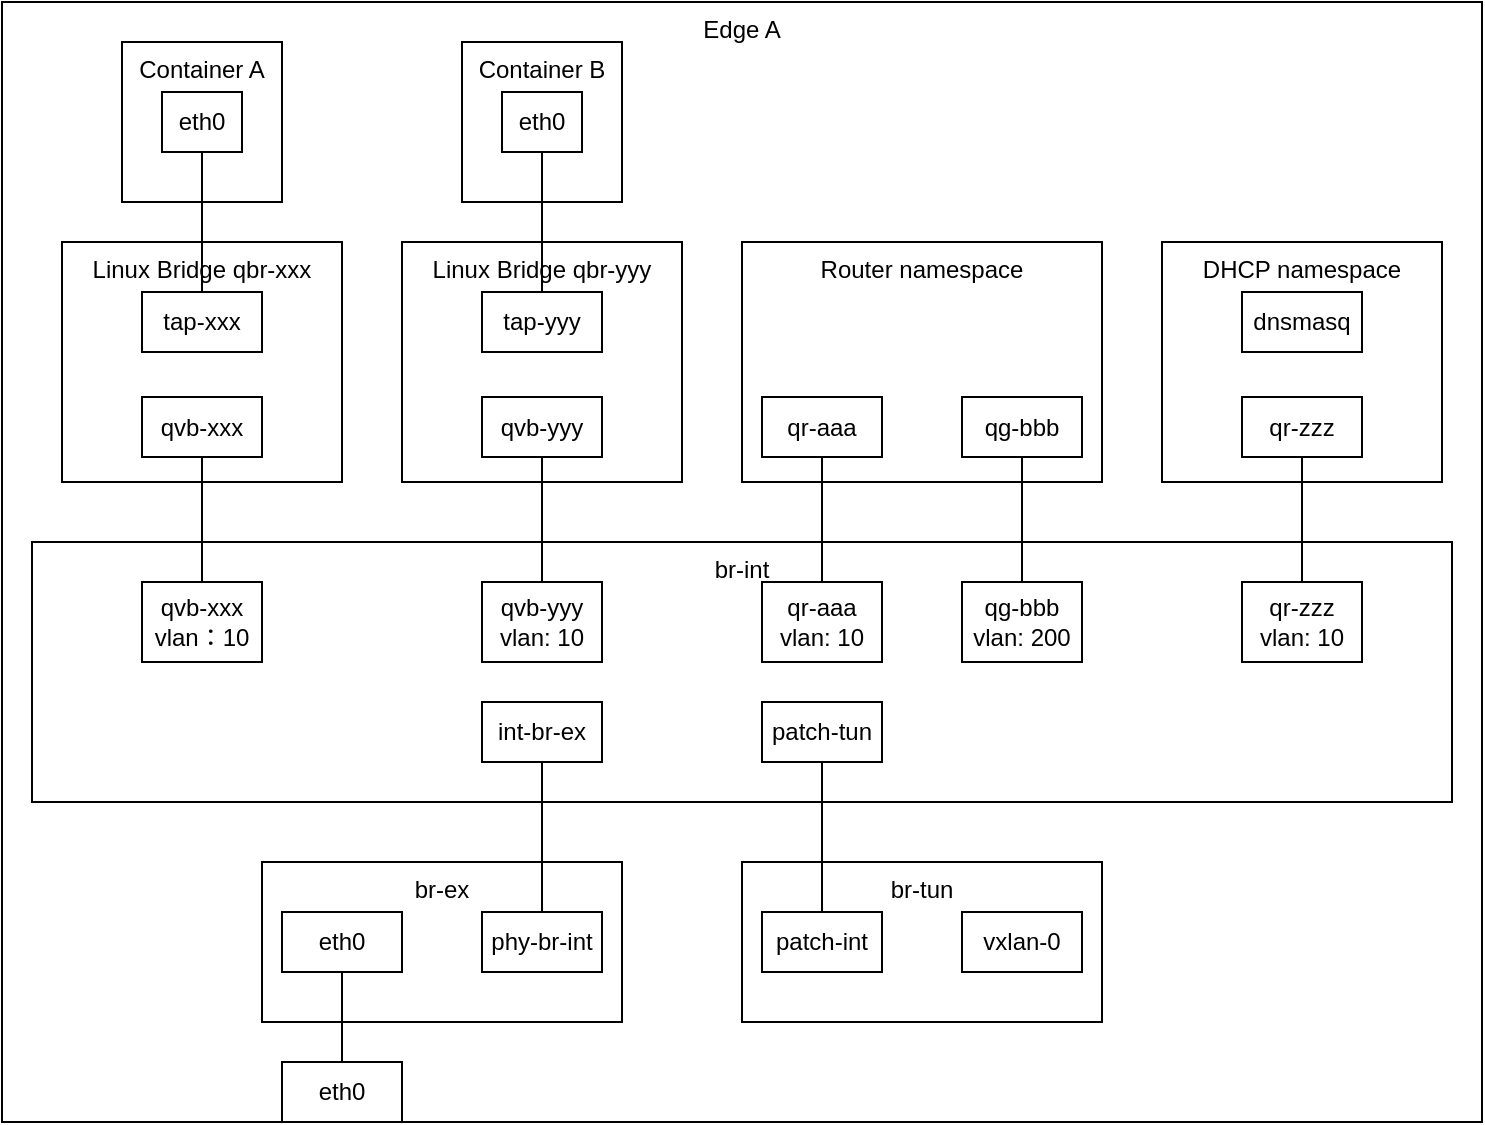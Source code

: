 <mxfile version="26.0.16" pages="3">
  <diagram name="单节点同一子网" id="o2GirT-IdrzoyhzsRZN8">
    <mxGraphModel dx="1195" dy="654" grid="1" gridSize="10" guides="1" tooltips="1" connect="1" arrows="1" fold="1" page="1" pageScale="1" pageWidth="827" pageHeight="1169" math="0" shadow="0">
      <root>
        <mxCell id="0" />
        <mxCell id="1" parent="0" />
        <mxCell id="E7XuRBrP9I16yyDcMiF2-3" value="Edge A" style="rounded=0;whiteSpace=wrap;html=1;verticalAlign=top;" vertex="1" parent="1">
          <mxGeometry x="20" y="80" width="740" height="560" as="geometry" />
        </mxCell>
        <mxCell id="KOOwxzatVmSpQnOnulVU-6" value="Container A" style="whiteSpace=wrap;html=1;aspect=fixed;verticalAlign=top;strokeColor=default;align=center;fontFamily=Helvetica;fontSize=12;fontColor=default;fillColor=default;" parent="1" vertex="1">
          <mxGeometry x="80" y="100" width="80" height="80" as="geometry" />
        </mxCell>
        <mxCell id="KOOwxzatVmSpQnOnulVU-11" value="eth0" style="rounded=0;whiteSpace=wrap;html=1;" parent="1" vertex="1">
          <mxGeometry x="100" y="125" width="40" height="30" as="geometry" />
        </mxCell>
        <mxCell id="KOOwxzatVmSpQnOnulVU-14" value="Linux Bridge qbr-xxx" style="rounded=0;whiteSpace=wrap;html=1;verticalAlign=top;" parent="1" vertex="1">
          <mxGeometry x="50" y="200" width="140" height="120" as="geometry" />
        </mxCell>
        <mxCell id="KOOwxzatVmSpQnOnulVU-12" value="tap-xxx" style="rounded=0;whiteSpace=wrap;html=1;" parent="1" vertex="1">
          <mxGeometry x="90" y="225" width="60" height="30" as="geometry" />
        </mxCell>
        <mxCell id="KOOwxzatVmSpQnOnulVU-15" value="qvb-xxx" style="rounded=0;whiteSpace=wrap;html=1;" parent="1" vertex="1">
          <mxGeometry x="90" y="277.5" width="60" height="30" as="geometry" />
        </mxCell>
        <mxCell id="KOOwxzatVmSpQnOnulVU-17" value="br-int" style="rounded=0;whiteSpace=wrap;html=1;verticalAlign=top;" parent="1" vertex="1">
          <mxGeometry x="35" y="350" width="710" height="130" as="geometry" />
        </mxCell>
        <mxCell id="KOOwxzatVmSpQnOnulVU-19" value="DHCP namespace" style="rounded=0;whiteSpace=wrap;html=1;verticalAlign=top;" parent="1" vertex="1">
          <mxGeometry x="600" y="200" width="140" height="120" as="geometry" />
        </mxCell>
        <mxCell id="E7XuRBrP9I16yyDcMiF2-2" style="edgeStyle=orthogonalEdgeStyle;rounded=0;orthogonalLoop=1;jettySize=auto;html=1;endArrow=none;startFill=0;" edge="1" parent="1" source="KOOwxzatVmSpQnOnulVU-21" target="KOOwxzatVmSpQnOnulVU-25">
          <mxGeometry relative="1" as="geometry" />
        </mxCell>
        <mxCell id="KOOwxzatVmSpQnOnulVU-21" value="qr-zzz" style="rounded=0;whiteSpace=wrap;html=1;" parent="1" vertex="1">
          <mxGeometry x="640" y="277.5" width="60" height="30" as="geometry" />
        </mxCell>
        <mxCell id="KOOwxzatVmSpQnOnulVU-23" value="qr-aaa&lt;div&gt;vlan: 10&lt;/div&gt;" style="rounded=0;whiteSpace=wrap;html=1;" parent="1" vertex="1">
          <mxGeometry x="400" y="370" width="60" height="40" as="geometry" />
        </mxCell>
        <mxCell id="KOOwxzatVmSpQnOnulVU-25" value="qr-zzz&lt;br&gt;vlan: 10" style="rounded=0;whiteSpace=wrap;html=1;" parent="1" vertex="1">
          <mxGeometry x="640" y="370" width="60" height="40" as="geometry" />
        </mxCell>
        <mxCell id="KOOwxzatVmSpQnOnulVU-26" value="dnsmasq" style="rounded=0;whiteSpace=wrap;html=1;" parent="1" vertex="1">
          <mxGeometry x="640" y="225" width="60" height="30" as="geometry" />
        </mxCell>
        <mxCell id="KOOwxzatVmSpQnOnulVU-27" value="Router namespace" style="rounded=0;whiteSpace=wrap;html=1;verticalAlign=top;" parent="1" vertex="1">
          <mxGeometry x="390" y="200" width="180" height="120" as="geometry" />
        </mxCell>
        <mxCell id="e4THsjY1m9CHqS4a6q61-25" style="edgeStyle=orthogonalEdgeStyle;rounded=0;orthogonalLoop=1;jettySize=auto;html=1;endArrow=none;startFill=0;" edge="1" parent="1" source="KOOwxzatVmSpQnOnulVU-28" target="KOOwxzatVmSpQnOnulVU-23">
          <mxGeometry relative="1" as="geometry" />
        </mxCell>
        <mxCell id="KOOwxzatVmSpQnOnulVU-28" value="qr-aaa" style="rounded=0;whiteSpace=wrap;html=1;" parent="1" vertex="1">
          <mxGeometry x="400" y="277.5" width="60" height="30" as="geometry" />
        </mxCell>
        <mxCell id="KOOwxzatVmSpQnOnulVU-50" style="edgeStyle=orthogonalEdgeStyle;rounded=0;orthogonalLoop=1;jettySize=auto;html=1;entryX=0.5;entryY=0;entryDx=0;entryDy=0;endArrow=none;startFill=0;" parent="1" source="KOOwxzatVmSpQnOnulVU-30" target="KOOwxzatVmSpQnOnulVU-49" edge="1">
          <mxGeometry relative="1" as="geometry" />
        </mxCell>
        <mxCell id="KOOwxzatVmSpQnOnulVU-31" value="br-tun&lt;div&gt;&lt;br&gt;&lt;/div&gt;" style="rounded=0;whiteSpace=wrap;html=1;verticalAlign=top;" parent="1" vertex="1">
          <mxGeometry x="390" y="510" width="180" height="80" as="geometry" />
        </mxCell>
        <mxCell id="KOOwxzatVmSpQnOnulVU-32" value="br-ex&lt;div&gt;&lt;br&gt;&lt;/div&gt;" style="rounded=0;whiteSpace=wrap;html=1;verticalAlign=top;" parent="1" vertex="1">
          <mxGeometry x="150" y="510" width="180" height="80" as="geometry" />
        </mxCell>
        <mxCell id="KOOwxzatVmSpQnOnulVU-33" value="eth0" style="rounded=0;whiteSpace=wrap;html=1;" parent="1" vertex="1">
          <mxGeometry x="160" y="535" width="60" height="30" as="geometry" />
        </mxCell>
        <mxCell id="KOOwxzatVmSpQnOnulVU-36" value="patch-int" style="rounded=0;whiteSpace=wrap;html=1;" parent="1" vertex="1">
          <mxGeometry x="400" y="535" width="60" height="30" as="geometry" />
        </mxCell>
        <mxCell id="KOOwxzatVmSpQnOnulVU-39" value="phy-br-int" style="rounded=0;whiteSpace=wrap;html=1;" parent="1" vertex="1">
          <mxGeometry x="260" y="535" width="60" height="30" as="geometry" />
        </mxCell>
        <mxCell id="KOOwxzatVmSpQnOnulVU-43" style="rounded=0;orthogonalLoop=1;jettySize=auto;html=1;endArrow=none;endFill=1;startFill=0;edgeStyle=orthogonalEdgeStyle;" parent="1" source="KOOwxzatVmSpQnOnulVU-11" target="KOOwxzatVmSpQnOnulVU-12" edge="1">
          <mxGeometry relative="1" as="geometry" />
        </mxCell>
        <mxCell id="KOOwxzatVmSpQnOnulVU-47" style="edgeStyle=orthogonalEdgeStyle;rounded=0;orthogonalLoop=1;jettySize=auto;html=1;entryX=0.5;entryY=0;entryDx=0;entryDy=0;endArrow=none;startFill=0;" parent="1" source="KOOwxzatVmSpQnOnulVU-15" edge="1">
          <mxGeometry relative="1" as="geometry">
            <mxPoint x="120" y="385" as="targetPoint" />
          </mxGeometry>
        </mxCell>
        <mxCell id="KOOwxzatVmSpQnOnulVU-49" value="qg-bbb&lt;div&gt;vlan: 200&lt;/div&gt;" style="rounded=0;whiteSpace=wrap;html=1;" parent="1" vertex="1">
          <mxGeometry x="500" y="370" width="60" height="40" as="geometry" />
        </mxCell>
        <mxCell id="KOOwxzatVmSpQnOnulVU-54" style="edgeStyle=orthogonalEdgeStyle;rounded=0;orthogonalLoop=1;jettySize=auto;html=1;endArrow=none;startFill=0;" parent="1" source="KOOwxzatVmSpQnOnulVU-53" target="KOOwxzatVmSpQnOnulVU-33" edge="1">
          <mxGeometry relative="1" as="geometry" />
        </mxCell>
        <mxCell id="KOOwxzatVmSpQnOnulVU-53" value="eth0" style="rounded=0;whiteSpace=wrap;html=1;" parent="1" vertex="1">
          <mxGeometry x="160" y="610" width="60" height="30" as="geometry" />
        </mxCell>
        <mxCell id="KOOwxzatVmSpQnOnulVU-89" value="vxlan-0" style="rounded=0;whiteSpace=wrap;html=1;" parent="1" vertex="1">
          <mxGeometry x="500" y="535" width="60" height="30" as="geometry" />
        </mxCell>
        <mxCell id="e4THsjY1m9CHqS4a6q61-11" value="Container B" style="whiteSpace=wrap;html=1;aspect=fixed;verticalAlign=top;strokeColor=default;align=center;fontFamily=Helvetica;fontSize=12;fontColor=default;fillColor=default;" vertex="1" parent="1">
          <mxGeometry x="250" y="100" width="80" height="80" as="geometry" />
        </mxCell>
        <mxCell id="e4THsjY1m9CHqS4a6q61-12" value="eth0" style="rounded=0;whiteSpace=wrap;html=1;" vertex="1" parent="1">
          <mxGeometry x="270" y="125" width="40" height="30" as="geometry" />
        </mxCell>
        <mxCell id="e4THsjY1m9CHqS4a6q61-13" value="Linux Bridge qbr-yyy" style="rounded=0;whiteSpace=wrap;html=1;verticalAlign=top;" vertex="1" parent="1">
          <mxGeometry x="220" y="200" width="140" height="120" as="geometry" />
        </mxCell>
        <mxCell id="e4THsjY1m9CHqS4a6q61-14" value="tap-yyy" style="rounded=0;whiteSpace=wrap;html=1;" vertex="1" parent="1">
          <mxGeometry x="260" y="225" width="60" height="30" as="geometry" />
        </mxCell>
        <mxCell id="e4THsjY1m9CHqS4a6q61-26" style="edgeStyle=orthogonalEdgeStyle;rounded=0;orthogonalLoop=1;jettySize=auto;html=1;endArrow=none;startFill=0;" edge="1" parent="1" source="e4THsjY1m9CHqS4a6q61-15" target="e4THsjY1m9CHqS4a6q61-18">
          <mxGeometry relative="1" as="geometry" />
        </mxCell>
        <mxCell id="e4THsjY1m9CHqS4a6q61-15" value="qvb-yyy" style="rounded=0;whiteSpace=wrap;html=1;" vertex="1" parent="1">
          <mxGeometry x="260" y="277.5" width="60" height="30" as="geometry" />
        </mxCell>
        <mxCell id="e4THsjY1m9CHqS4a6q61-16" style="rounded=0;orthogonalLoop=1;jettySize=auto;html=1;endArrow=none;endFill=1;startFill=0;edgeStyle=orthogonalEdgeStyle;" edge="1" parent="1" source="e4THsjY1m9CHqS4a6q61-12" target="e4THsjY1m9CHqS4a6q61-14">
          <mxGeometry relative="1" as="geometry" />
        </mxCell>
        <mxCell id="e4THsjY1m9CHqS4a6q61-17" value="qvb-xxx&lt;br&gt;vlan：10" style="rounded=0;whiteSpace=wrap;html=1;" vertex="1" parent="1">
          <mxGeometry x="90" y="370" width="60" height="40" as="geometry" />
        </mxCell>
        <mxCell id="e4THsjY1m9CHqS4a6q61-18" value="qvb-yyy&lt;br&gt;vlan: 10" style="rounded=0;whiteSpace=wrap;html=1;" vertex="1" parent="1">
          <mxGeometry x="260" y="370" width="60" height="40" as="geometry" />
        </mxCell>
        <mxCell id="e4THsjY1m9CHqS4a6q61-27" style="edgeStyle=orthogonalEdgeStyle;rounded=0;orthogonalLoop=1;jettySize=auto;html=1;entryX=0.5;entryY=0;entryDx=0;entryDy=0;endArrow=none;startFill=0;" edge="1" parent="1" source="e4THsjY1m9CHqS4a6q61-19" target="KOOwxzatVmSpQnOnulVU-39">
          <mxGeometry relative="1" as="geometry" />
        </mxCell>
        <mxCell id="e4THsjY1m9CHqS4a6q61-19" value="int-br-ex" style="rounded=0;whiteSpace=wrap;html=1;" vertex="1" parent="1">
          <mxGeometry x="260" y="430" width="60" height="30" as="geometry" />
        </mxCell>
        <mxCell id="e4THsjY1m9CHqS4a6q61-28" style="edgeStyle=orthogonalEdgeStyle;rounded=0;orthogonalLoop=1;jettySize=auto;html=1;entryX=0.5;entryY=0;entryDx=0;entryDy=0;endArrow=none;startFill=0;" edge="1" parent="1" source="e4THsjY1m9CHqS4a6q61-20" target="KOOwxzatVmSpQnOnulVU-36">
          <mxGeometry relative="1" as="geometry" />
        </mxCell>
        <mxCell id="e4THsjY1m9CHqS4a6q61-20" value="patch-tun" style="rounded=0;whiteSpace=wrap;html=1;" vertex="1" parent="1">
          <mxGeometry x="400" y="430" width="60" height="30" as="geometry" />
        </mxCell>
        <mxCell id="KOOwxzatVmSpQnOnulVU-30" value="qg-bbb" style="rounded=0;whiteSpace=wrap;html=1;" parent="1" vertex="1">
          <mxGeometry x="500" y="277.5" width="60" height="30" as="geometry" />
        </mxCell>
      </root>
    </mxGraphModel>
  </diagram>
  <diagram name="单节点跨子网" id="ytccjeX7dCD-e_lx9v2M">
    <mxGraphModel dx="1195" dy="654" grid="1" gridSize="10" guides="1" tooltips="1" connect="1" arrows="1" fold="1" page="1" pageScale="1" pageWidth="827" pageHeight="1169" math="0" shadow="0">
      <root>
        <mxCell id="5wb59v2hoad51VSKKixd-0" />
        <mxCell id="5wb59v2hoad51VSKKixd-1" parent="5wb59v2hoad51VSKKixd-0" />
        <mxCell id="pOMdrrg6tlNgUdFkCGR8-0" value="Edge A" style="rounded=0;whiteSpace=wrap;html=1;verticalAlign=top;" vertex="1" parent="5wb59v2hoad51VSKKixd-1">
          <mxGeometry y="80" width="890" height="560" as="geometry" />
        </mxCell>
        <mxCell id="pOMdrrg6tlNgUdFkCGR8-1" value="Container A" style="whiteSpace=wrap;html=1;aspect=fixed;verticalAlign=top;strokeColor=default;align=center;fontFamily=Helvetica;fontSize=12;fontColor=default;fillColor=default;" vertex="1" parent="5wb59v2hoad51VSKKixd-1">
          <mxGeometry x="60" y="100" width="80" height="80" as="geometry" />
        </mxCell>
        <mxCell id="pOMdrrg6tlNgUdFkCGR8-2" value="eth0" style="rounded=0;whiteSpace=wrap;html=1;" vertex="1" parent="5wb59v2hoad51VSKKixd-1">
          <mxGeometry x="80" y="125" width="40" height="30" as="geometry" />
        </mxCell>
        <mxCell id="pOMdrrg6tlNgUdFkCGR8-3" value="Linux Bridge qbr-xxx" style="rounded=0;whiteSpace=wrap;html=1;verticalAlign=top;" vertex="1" parent="5wb59v2hoad51VSKKixd-1">
          <mxGeometry x="30" y="200" width="140" height="120" as="geometry" />
        </mxCell>
        <mxCell id="pOMdrrg6tlNgUdFkCGR8-4" value="tap-xxx" style="rounded=0;whiteSpace=wrap;html=1;" vertex="1" parent="5wb59v2hoad51VSKKixd-1">
          <mxGeometry x="70" y="225" width="60" height="30" as="geometry" />
        </mxCell>
        <mxCell id="pOMdrrg6tlNgUdFkCGR8-5" value="qvb-xxx" style="rounded=0;whiteSpace=wrap;html=1;" vertex="1" parent="5wb59v2hoad51VSKKixd-1">
          <mxGeometry x="70" y="277.5" width="60" height="30" as="geometry" />
        </mxCell>
        <mxCell id="pOMdrrg6tlNgUdFkCGR8-6" value="br-int" style="rounded=0;whiteSpace=wrap;html=1;verticalAlign=top;" vertex="1" parent="5wb59v2hoad51VSKKixd-1">
          <mxGeometry x="15" y="350" width="855" height="130" as="geometry" />
        </mxCell>
        <mxCell id="pOMdrrg6tlNgUdFkCGR8-7" value="DHCP namespace" style="rounded=0;whiteSpace=wrap;html=1;verticalAlign=top;" vertex="1" parent="5wb59v2hoad51VSKKixd-1">
          <mxGeometry x="680" y="200" width="180" height="120" as="geometry" />
        </mxCell>
        <mxCell id="pOMdrrg6tlNgUdFkCGR8-8" style="edgeStyle=orthogonalEdgeStyle;rounded=0;orthogonalLoop=1;jettySize=auto;html=1;endArrow=none;startFill=0;" edge="1" parent="5wb59v2hoad51VSKKixd-1" source="pOMdrrg6tlNgUdFkCGR8-9" target="pOMdrrg6tlNgUdFkCGR8-11">
          <mxGeometry relative="1" as="geometry" />
        </mxCell>
        <mxCell id="pOMdrrg6tlNgUdFkCGR8-9" value="qr-mmm" style="rounded=0;whiteSpace=wrap;html=1;" vertex="1" parent="5wb59v2hoad51VSKKixd-1">
          <mxGeometry x="690" y="277.5" width="60" height="30" as="geometry" />
        </mxCell>
        <mxCell id="pOMdrrg6tlNgUdFkCGR8-10" value="qr-aaa&lt;div&gt;vlan: 10&lt;/div&gt;" style="rounded=0;whiteSpace=wrap;html=1;" vertex="1" parent="5wb59v2hoad51VSKKixd-1">
          <mxGeometry x="380" y="370" width="60" height="40" as="geometry" />
        </mxCell>
        <mxCell id="pOMdrrg6tlNgUdFkCGR8-11" value="qr-mmm&lt;br&gt;vlan: 10" style="rounded=0;whiteSpace=wrap;html=1;" vertex="1" parent="5wb59v2hoad51VSKKixd-1">
          <mxGeometry x="690" y="370" width="60" height="40" as="geometry" />
        </mxCell>
        <mxCell id="pOMdrrg6tlNgUdFkCGR8-12" value="dnsmasq" style="rounded=0;whiteSpace=wrap;html=1;" vertex="1" parent="5wb59v2hoad51VSKKixd-1">
          <mxGeometry x="690" y="225" width="60" height="30" as="geometry" />
        </mxCell>
        <mxCell id="pOMdrrg6tlNgUdFkCGR8-13" value="Router namespace" style="rounded=0;whiteSpace=wrap;html=1;verticalAlign=top;" vertex="1" parent="5wb59v2hoad51VSKKixd-1">
          <mxGeometry x="370" y="200" width="280" height="120" as="geometry" />
        </mxCell>
        <mxCell id="pOMdrrg6tlNgUdFkCGR8-14" style="edgeStyle=orthogonalEdgeStyle;rounded=0;orthogonalLoop=1;jettySize=auto;html=1;endArrow=none;startFill=0;" edge="1" parent="5wb59v2hoad51VSKKixd-1" source="pOMdrrg6tlNgUdFkCGR8-15" target="pOMdrrg6tlNgUdFkCGR8-10">
          <mxGeometry relative="1" as="geometry" />
        </mxCell>
        <mxCell id="pOMdrrg6tlNgUdFkCGR8-15" value="qr-aaa" style="rounded=0;whiteSpace=wrap;html=1;" vertex="1" parent="5wb59v2hoad51VSKKixd-1">
          <mxGeometry x="380" y="277.5" width="60" height="30" as="geometry" />
        </mxCell>
        <mxCell id="pOMdrrg6tlNgUdFkCGR8-16" style="edgeStyle=orthogonalEdgeStyle;rounded=0;orthogonalLoop=1;jettySize=auto;html=1;entryX=0.5;entryY=0;entryDx=0;entryDy=0;endArrow=none;startFill=0;" edge="1" parent="5wb59v2hoad51VSKKixd-1" source="pOMdrrg6tlNgUdFkCGR8-41" target="pOMdrrg6tlNgUdFkCGR8-24">
          <mxGeometry relative="1" as="geometry" />
        </mxCell>
        <mxCell id="pOMdrrg6tlNgUdFkCGR8-17" value="br-tun&lt;div&gt;&lt;br&gt;&lt;/div&gt;" style="rounded=0;whiteSpace=wrap;html=1;verticalAlign=top;" vertex="1" parent="5wb59v2hoad51VSKKixd-1">
          <mxGeometry x="370" y="510" width="180" height="80" as="geometry" />
        </mxCell>
        <mxCell id="pOMdrrg6tlNgUdFkCGR8-18" value="br-ex&lt;div&gt;&lt;br&gt;&lt;/div&gt;" style="rounded=0;whiteSpace=wrap;html=1;verticalAlign=top;" vertex="1" parent="5wb59v2hoad51VSKKixd-1">
          <mxGeometry x="130" y="510" width="180" height="80" as="geometry" />
        </mxCell>
        <mxCell id="pOMdrrg6tlNgUdFkCGR8-19" value="eth0" style="rounded=0;whiteSpace=wrap;html=1;" vertex="1" parent="5wb59v2hoad51VSKKixd-1">
          <mxGeometry x="140" y="535" width="60" height="30" as="geometry" />
        </mxCell>
        <mxCell id="pOMdrrg6tlNgUdFkCGR8-20" value="patch-int" style="rounded=0;whiteSpace=wrap;html=1;" vertex="1" parent="5wb59v2hoad51VSKKixd-1">
          <mxGeometry x="380" y="535" width="60" height="30" as="geometry" />
        </mxCell>
        <mxCell id="pOMdrrg6tlNgUdFkCGR8-21" value="phy-br-int" style="rounded=0;whiteSpace=wrap;html=1;" vertex="1" parent="5wb59v2hoad51VSKKixd-1">
          <mxGeometry x="240" y="535" width="60" height="30" as="geometry" />
        </mxCell>
        <mxCell id="pOMdrrg6tlNgUdFkCGR8-22" style="rounded=0;orthogonalLoop=1;jettySize=auto;html=1;endArrow=none;endFill=1;startFill=0;edgeStyle=orthogonalEdgeStyle;" edge="1" parent="5wb59v2hoad51VSKKixd-1" source="pOMdrrg6tlNgUdFkCGR8-2" target="pOMdrrg6tlNgUdFkCGR8-4">
          <mxGeometry relative="1" as="geometry" />
        </mxCell>
        <mxCell id="pOMdrrg6tlNgUdFkCGR8-23" style="edgeStyle=orthogonalEdgeStyle;rounded=0;orthogonalLoop=1;jettySize=auto;html=1;entryX=0.5;entryY=0;entryDx=0;entryDy=0;endArrow=none;startFill=0;" edge="1" parent="5wb59v2hoad51VSKKixd-1" source="pOMdrrg6tlNgUdFkCGR8-5">
          <mxGeometry relative="1" as="geometry">
            <mxPoint x="100" y="385" as="targetPoint" />
          </mxGeometry>
        </mxCell>
        <mxCell id="pOMdrrg6tlNgUdFkCGR8-24" value="qr-bbb&lt;div&gt;vlan: 20&lt;/div&gt;" style="rounded=0;whiteSpace=wrap;html=1;" vertex="1" parent="5wb59v2hoad51VSKKixd-1">
          <mxGeometry x="480" y="370" width="60" height="40" as="geometry" />
        </mxCell>
        <mxCell id="pOMdrrg6tlNgUdFkCGR8-25" style="edgeStyle=orthogonalEdgeStyle;rounded=0;orthogonalLoop=1;jettySize=auto;html=1;endArrow=none;startFill=0;" edge="1" parent="5wb59v2hoad51VSKKixd-1" source="pOMdrrg6tlNgUdFkCGR8-26" target="pOMdrrg6tlNgUdFkCGR8-19">
          <mxGeometry relative="1" as="geometry" />
        </mxCell>
        <mxCell id="pOMdrrg6tlNgUdFkCGR8-26" value="eth0" style="rounded=0;whiteSpace=wrap;html=1;" vertex="1" parent="5wb59v2hoad51VSKKixd-1">
          <mxGeometry x="140" y="610" width="60" height="30" as="geometry" />
        </mxCell>
        <mxCell id="pOMdrrg6tlNgUdFkCGR8-27" value="vxlan-0" style="rounded=0;whiteSpace=wrap;html=1;" vertex="1" parent="5wb59v2hoad51VSKKixd-1">
          <mxGeometry x="480" y="535" width="60" height="30" as="geometry" />
        </mxCell>
        <mxCell id="pOMdrrg6tlNgUdFkCGR8-28" value="Container B" style="whiteSpace=wrap;html=1;aspect=fixed;verticalAlign=top;strokeColor=default;align=center;fontFamily=Helvetica;fontSize=12;fontColor=default;fillColor=default;" vertex="1" parent="5wb59v2hoad51VSKKixd-1">
          <mxGeometry x="230" y="100" width="80" height="80" as="geometry" />
        </mxCell>
        <mxCell id="pOMdrrg6tlNgUdFkCGR8-29" value="eth0" style="rounded=0;whiteSpace=wrap;html=1;" vertex="1" parent="5wb59v2hoad51VSKKixd-1">
          <mxGeometry x="250" y="125" width="40" height="30" as="geometry" />
        </mxCell>
        <mxCell id="pOMdrrg6tlNgUdFkCGR8-30" value="Linux Bridge qbr-yyy" style="rounded=0;whiteSpace=wrap;html=1;verticalAlign=top;" vertex="1" parent="5wb59v2hoad51VSKKixd-1">
          <mxGeometry x="200" y="200" width="140" height="120" as="geometry" />
        </mxCell>
        <mxCell id="pOMdrrg6tlNgUdFkCGR8-31" value="tap-yyy" style="rounded=0;whiteSpace=wrap;html=1;" vertex="1" parent="5wb59v2hoad51VSKKixd-1">
          <mxGeometry x="240" y="225" width="60" height="30" as="geometry" />
        </mxCell>
        <mxCell id="pOMdrrg6tlNgUdFkCGR8-32" style="edgeStyle=orthogonalEdgeStyle;rounded=0;orthogonalLoop=1;jettySize=auto;html=1;endArrow=none;startFill=0;" edge="1" parent="5wb59v2hoad51VSKKixd-1" source="pOMdrrg6tlNgUdFkCGR8-33" target="pOMdrrg6tlNgUdFkCGR8-36">
          <mxGeometry relative="1" as="geometry" />
        </mxCell>
        <mxCell id="pOMdrrg6tlNgUdFkCGR8-33" value="qvb-yyy" style="rounded=0;whiteSpace=wrap;html=1;" vertex="1" parent="5wb59v2hoad51VSKKixd-1">
          <mxGeometry x="240" y="277.5" width="60" height="30" as="geometry" />
        </mxCell>
        <mxCell id="pOMdrrg6tlNgUdFkCGR8-34" style="rounded=0;orthogonalLoop=1;jettySize=auto;html=1;endArrow=none;endFill=1;startFill=0;edgeStyle=orthogonalEdgeStyle;" edge="1" parent="5wb59v2hoad51VSKKixd-1" source="pOMdrrg6tlNgUdFkCGR8-29" target="pOMdrrg6tlNgUdFkCGR8-31">
          <mxGeometry relative="1" as="geometry" />
        </mxCell>
        <mxCell id="pOMdrrg6tlNgUdFkCGR8-35" value="qvb-xxx&lt;br&gt;vlan：10" style="rounded=0;whiteSpace=wrap;html=1;" vertex="1" parent="5wb59v2hoad51VSKKixd-1">
          <mxGeometry x="70" y="370" width="60" height="40" as="geometry" />
        </mxCell>
        <mxCell id="pOMdrrg6tlNgUdFkCGR8-36" value="qvb-yyy&lt;br&gt;vlan: 20" style="rounded=0;whiteSpace=wrap;html=1;" vertex="1" parent="5wb59v2hoad51VSKKixd-1">
          <mxGeometry x="240" y="370" width="60" height="40" as="geometry" />
        </mxCell>
        <mxCell id="pOMdrrg6tlNgUdFkCGR8-37" style="edgeStyle=orthogonalEdgeStyle;rounded=0;orthogonalLoop=1;jettySize=auto;html=1;entryX=0.5;entryY=0;entryDx=0;entryDy=0;endArrow=none;startFill=0;" edge="1" parent="5wb59v2hoad51VSKKixd-1" source="pOMdrrg6tlNgUdFkCGR8-38" target="pOMdrrg6tlNgUdFkCGR8-21">
          <mxGeometry relative="1" as="geometry" />
        </mxCell>
        <mxCell id="pOMdrrg6tlNgUdFkCGR8-38" value="int-br-ex" style="rounded=0;whiteSpace=wrap;html=1;" vertex="1" parent="5wb59v2hoad51VSKKixd-1">
          <mxGeometry x="240" y="430" width="60" height="30" as="geometry" />
        </mxCell>
        <mxCell id="pOMdrrg6tlNgUdFkCGR8-39" style="edgeStyle=orthogonalEdgeStyle;rounded=0;orthogonalLoop=1;jettySize=auto;html=1;entryX=0.5;entryY=0;entryDx=0;entryDy=0;endArrow=none;startFill=0;" edge="1" parent="5wb59v2hoad51VSKKixd-1" source="pOMdrrg6tlNgUdFkCGR8-40" target="pOMdrrg6tlNgUdFkCGR8-20">
          <mxGeometry relative="1" as="geometry" />
        </mxCell>
        <mxCell id="pOMdrrg6tlNgUdFkCGR8-40" value="patch-tun" style="rounded=0;whiteSpace=wrap;html=1;" vertex="1" parent="5wb59v2hoad51VSKKixd-1">
          <mxGeometry x="380" y="430" width="60" height="30" as="geometry" />
        </mxCell>
        <mxCell id="pOMdrrg6tlNgUdFkCGR8-41" value="qr-bbb" style="rounded=0;whiteSpace=wrap;html=1;" vertex="1" parent="5wb59v2hoad51VSKKixd-1">
          <mxGeometry x="480" y="277.5" width="60" height="30" as="geometry" />
        </mxCell>
        <mxCell id="pOMdrrg6tlNgUdFkCGR8-44" style="edgeStyle=orthogonalEdgeStyle;rounded=0;orthogonalLoop=1;jettySize=auto;html=1;entryX=0.5;entryY=0;entryDx=0;entryDy=0;endArrow=none;startFill=0;" edge="1" parent="5wb59v2hoad51VSKKixd-1" source="pOMdrrg6tlNgUdFkCGR8-42" target="pOMdrrg6tlNgUdFkCGR8-43">
          <mxGeometry relative="1" as="geometry" />
        </mxCell>
        <mxCell id="pOMdrrg6tlNgUdFkCGR8-42" value="qg-ccc" style="rounded=0;whiteSpace=wrap;html=1;" vertex="1" parent="5wb59v2hoad51VSKKixd-1">
          <mxGeometry x="580" y="277.5" width="60" height="30" as="geometry" />
        </mxCell>
        <mxCell id="pOMdrrg6tlNgUdFkCGR8-43" value="qg-ccc&lt;div&gt;vlan: 200&lt;/div&gt;" style="rounded=0;whiteSpace=wrap;html=1;" vertex="1" parent="5wb59v2hoad51VSKKixd-1">
          <mxGeometry x="580" y="370" width="60" height="40" as="geometry" />
        </mxCell>
        <mxCell id="Wq6nGG9hzPGJY9An5VRP-0" style="edgeStyle=orthogonalEdgeStyle;rounded=0;orthogonalLoop=1;jettySize=auto;html=1;endArrow=none;startFill=0;" edge="1" parent="5wb59v2hoad51VSKKixd-1" source="pOMdrrg6tlNgUdFkCGR8-45" target="pOMdrrg6tlNgUdFkCGR8-47">
          <mxGeometry relative="1" as="geometry" />
        </mxCell>
        <mxCell id="pOMdrrg6tlNgUdFkCGR8-45" value="qr-nnn" style="rounded=0;whiteSpace=wrap;html=1;" vertex="1" parent="5wb59v2hoad51VSKKixd-1">
          <mxGeometry x="790" y="277.5" width="60" height="30" as="geometry" />
        </mxCell>
        <mxCell id="pOMdrrg6tlNgUdFkCGR8-47" value="qr-nnn&lt;div&gt;vlan: 20&lt;/div&gt;" style="rounded=0;whiteSpace=wrap;html=1;" vertex="1" parent="5wb59v2hoad51VSKKixd-1">
          <mxGeometry x="790" y="370" width="60" height="40" as="geometry" />
        </mxCell>
        <mxCell id="pOMdrrg6tlNgUdFkCGR8-48" value="dnsmasq" style="rounded=0;whiteSpace=wrap;html=1;" vertex="1" parent="5wb59v2hoad51VSKKixd-1">
          <mxGeometry x="790" y="225" width="60" height="30" as="geometry" />
        </mxCell>
      </root>
    </mxGraphModel>
  </diagram>
  <diagram name="Copy of 跨节点" id="MN9ljoQ8KIfKA037NhYA">
    <mxGraphModel grid="1" page="1" gridSize="10" guides="1" tooltips="1" connect="1" arrows="1" fold="1" pageScale="1" pageWidth="827" pageHeight="1169" math="0" shadow="0">
      <root>
        <mxCell id="ND7bHLR5GJCtJYwD09gh-0" />
        <mxCell id="ND7bHLR5GJCtJYwD09gh-1" parent="ND7bHLR5GJCtJYwD09gh-0" />
        <mxCell id="ND7bHLR5GJCtJYwD09gh-2" value="Edge A" style="rounded=0;whiteSpace=wrap;html=1;verticalAlign=top;" vertex="1" parent="ND7bHLR5GJCtJYwD09gh-1">
          <mxGeometry x="-40" y="160" width="880" height="480" as="geometry" />
        </mxCell>
        <mxCell id="ND7bHLR5GJCtJYwD09gh-3" value="Container A" style="whiteSpace=wrap;html=1;aspect=fixed;verticalAlign=top;strokeColor=default;align=center;fontFamily=Helvetica;fontSize=12;fontColor=default;fillColor=default;" vertex="1" parent="ND7bHLR5GJCtJYwD09gh-1">
          <mxGeometry y="200" width="80" height="80" as="geometry" />
        </mxCell>
        <mxCell id="ND7bHLR5GJCtJYwD09gh-4" value="eth0" style="rounded=0;whiteSpace=wrap;html=1;" vertex="1" parent="ND7bHLR5GJCtJYwD09gh-1">
          <mxGeometry x="20" y="225" width="40" height="30" as="geometry" />
        </mxCell>
        <mxCell id="ND7bHLR5GJCtJYwD09gh-5" value="Linux Bridge qbr-xxx" style="rounded=0;whiteSpace=wrap;html=1;verticalAlign=top;" vertex="1" parent="ND7bHLR5GJCtJYwD09gh-1">
          <mxGeometry x="120" y="200" width="200" height="80" as="geometry" />
        </mxCell>
        <mxCell id="ND7bHLR5GJCtJYwD09gh-6" value="tap-xxx" style="rounded=0;whiteSpace=wrap;html=1;" vertex="1" parent="ND7bHLR5GJCtJYwD09gh-1">
          <mxGeometry x="140" y="225" width="60" height="30" as="geometry" />
        </mxCell>
        <mxCell id="ND7bHLR5GJCtJYwD09gh-7" value="qvb-xxx" style="rounded=0;whiteSpace=wrap;html=1;" vertex="1" parent="ND7bHLR5GJCtJYwD09gh-1">
          <mxGeometry x="240" y="225" width="60" height="30" as="geometry" />
        </mxCell>
        <mxCell id="ND7bHLR5GJCtJYwD09gh-8" value="br-int" style="rounded=0;whiteSpace=wrap;html=1;verticalAlign=top;" vertex="1" parent="ND7bHLR5GJCtJYwD09gh-1">
          <mxGeometry y="360" width="800" height="80" as="geometry" />
        </mxCell>
        <mxCell id="ND7bHLR5GJCtJYwD09gh-9" value="qvo-xxx" style="rounded=0;whiteSpace=wrap;html=1;" vertex="1" parent="ND7bHLR5GJCtJYwD09gh-1">
          <mxGeometry x="240" y="385" width="60" height="30" as="geometry" />
        </mxCell>
        <mxCell id="ND7bHLR5GJCtJYwD09gh-10" value="DHCP namespace" style="rounded=0;whiteSpace=wrap;html=1;verticalAlign=top;" vertex="1" parent="ND7bHLR5GJCtJYwD09gh-1">
          <mxGeometry x="600" y="200" width="200" height="80" as="geometry" />
        </mxCell>
        <mxCell id="ND7bHLR5GJCtJYwD09gh-11" style="edgeStyle=orthogonalEdgeStyle;rounded=0;orthogonalLoop=1;jettySize=auto;html=1;entryX=0.5;entryY=0;entryDx=0;entryDy=0;endArrow=none;startFill=0;" edge="1" parent="ND7bHLR5GJCtJYwD09gh-1" source="ND7bHLR5GJCtJYwD09gh-12" target="ND7bHLR5GJCtJYwD09gh-14">
          <mxGeometry relative="1" as="geometry" />
        </mxCell>
        <mxCell id="ND7bHLR5GJCtJYwD09gh-12" value="qr-dhcp" style="rounded=0;whiteSpace=wrap;html=1;" vertex="1" parent="ND7bHLR5GJCtJYwD09gh-1">
          <mxGeometry x="720" y="225" width="60" height="30" as="geometry" />
        </mxCell>
        <mxCell id="ND7bHLR5GJCtJYwD09gh-13" value="qr-yyy" style="rounded=0;whiteSpace=wrap;html=1;" vertex="1" parent="ND7bHLR5GJCtJYwD09gh-1">
          <mxGeometry x="380" y="385" width="60" height="30" as="geometry" />
        </mxCell>
        <mxCell id="ND7bHLR5GJCtJYwD09gh-14" value="qr-dhcp" style="rounded=0;whiteSpace=wrap;html=1;" vertex="1" parent="ND7bHLR5GJCtJYwD09gh-1">
          <mxGeometry x="720" y="385" width="60" height="30" as="geometry" />
        </mxCell>
        <mxCell id="ND7bHLR5GJCtJYwD09gh-15" value="dnsmasq" style="rounded=0;whiteSpace=wrap;html=1;" vertex="1" parent="ND7bHLR5GJCtJYwD09gh-1">
          <mxGeometry x="620" y="225" width="60" height="30" as="geometry" />
        </mxCell>
        <mxCell id="ND7bHLR5GJCtJYwD09gh-16" value="Router namespace" style="rounded=0;whiteSpace=wrap;html=1;verticalAlign=top;" vertex="1" parent="ND7bHLR5GJCtJYwD09gh-1">
          <mxGeometry x="360" y="200" width="200" height="80" as="geometry" />
        </mxCell>
        <mxCell id="ND7bHLR5GJCtJYwD09gh-17" style="edgeStyle=orthogonalEdgeStyle;rounded=0;orthogonalLoop=1;jettySize=auto;html=1;entryX=0.5;entryY=0;entryDx=0;entryDy=0;endArrow=none;startFill=0;" edge="1" parent="ND7bHLR5GJCtJYwD09gh-1" source="ND7bHLR5GJCtJYwD09gh-18" target="ND7bHLR5GJCtJYwD09gh-13">
          <mxGeometry relative="1" as="geometry" />
        </mxCell>
        <mxCell id="ND7bHLR5GJCtJYwD09gh-18" value="qr-yyy" style="rounded=0;whiteSpace=wrap;html=1;" vertex="1" parent="ND7bHLR5GJCtJYwD09gh-1">
          <mxGeometry x="380" y="225" width="60" height="30" as="geometry" />
        </mxCell>
        <mxCell id="ND7bHLR5GJCtJYwD09gh-19" style="edgeStyle=orthogonalEdgeStyle;rounded=0;orthogonalLoop=1;jettySize=auto;html=1;entryX=0.5;entryY=0;entryDx=0;entryDy=0;endArrow=none;startFill=0;" edge="1" parent="ND7bHLR5GJCtJYwD09gh-1" source="ND7bHLR5GJCtJYwD09gh-20" target="ND7bHLR5GJCtJYwD09gh-32">
          <mxGeometry relative="1" as="geometry" />
        </mxCell>
        <mxCell id="ND7bHLR5GJCtJYwD09gh-20" value="qg-zzz" style="rounded=0;whiteSpace=wrap;html=1;" vertex="1" parent="ND7bHLR5GJCtJYwD09gh-1">
          <mxGeometry x="480" y="225" width="60" height="30" as="geometry" />
        </mxCell>
        <mxCell id="ND7bHLR5GJCtJYwD09gh-21" value="br-tun&lt;div&gt;&lt;br&gt;&lt;/div&gt;" style="rounded=0;whiteSpace=wrap;html=1;verticalAlign=top;" vertex="1" parent="ND7bHLR5GJCtJYwD09gh-1">
          <mxGeometry x="600" y="520" width="200" height="80" as="geometry" />
        </mxCell>
        <mxCell id="ND7bHLR5GJCtJYwD09gh-22" value="br-ex&lt;div&gt;&lt;br&gt;&lt;/div&gt;" style="rounded=0;whiteSpace=wrap;html=1;verticalAlign=top;" vertex="1" parent="ND7bHLR5GJCtJYwD09gh-1">
          <mxGeometry y="520" width="200" height="80" as="geometry" />
        </mxCell>
        <mxCell id="ND7bHLR5GJCtJYwD09gh-23" value="eth0" style="rounded=0;whiteSpace=wrap;html=1;" vertex="1" parent="ND7bHLR5GJCtJYwD09gh-1">
          <mxGeometry x="120" y="545" width="60" height="30" as="geometry" />
        </mxCell>
        <mxCell id="ND7bHLR5GJCtJYwD09gh-24" style="edgeStyle=orthogonalEdgeStyle;rounded=0;orthogonalLoop=1;jettySize=auto;html=1;entryX=0.5;entryY=1;entryDx=0;entryDy=0;endArrow=none;startFill=0;" edge="1" parent="ND7bHLR5GJCtJYwD09gh-1" source="ND7bHLR5GJCtJYwD09gh-25" target="ND7bHLR5GJCtJYwD09gh-26">
          <mxGeometry relative="1" as="geometry" />
        </mxCell>
        <mxCell id="ND7bHLR5GJCtJYwD09gh-25" value="patch-int" style="rounded=0;whiteSpace=wrap;html=1;" vertex="1" parent="ND7bHLR5GJCtJYwD09gh-1">
          <mxGeometry x="620" y="547.5" width="60" height="30" as="geometry" />
        </mxCell>
        <mxCell id="ND7bHLR5GJCtJYwD09gh-26" value="patch-tun" style="rounded=0;whiteSpace=wrap;html=1;" vertex="1" parent="ND7bHLR5GJCtJYwD09gh-1">
          <mxGeometry x="620" y="385" width="60" height="30" as="geometry" />
        </mxCell>
        <mxCell id="ND7bHLR5GJCtJYwD09gh-27" style="edgeStyle=orthogonalEdgeStyle;rounded=0;orthogonalLoop=1;jettySize=auto;html=1;endArrow=none;startFill=0;" edge="1" parent="ND7bHLR5GJCtJYwD09gh-1" source="ND7bHLR5GJCtJYwD09gh-28" target="ND7bHLR5GJCtJYwD09gh-29">
          <mxGeometry relative="1" as="geometry" />
        </mxCell>
        <mxCell id="ND7bHLR5GJCtJYwD09gh-28" value="int-br-ex" style="rounded=0;whiteSpace=wrap;html=1;" vertex="1" parent="ND7bHLR5GJCtJYwD09gh-1">
          <mxGeometry x="20" y="385" width="60" height="30" as="geometry" />
        </mxCell>
        <mxCell id="ND7bHLR5GJCtJYwD09gh-29" value="phy-br-int" style="rounded=0;whiteSpace=wrap;html=1;" vertex="1" parent="ND7bHLR5GJCtJYwD09gh-1">
          <mxGeometry x="20" y="545" width="60" height="30" as="geometry" />
        </mxCell>
        <mxCell id="ND7bHLR5GJCtJYwD09gh-30" style="rounded=0;orthogonalLoop=1;jettySize=auto;html=1;endArrow=none;endFill=1;startFill=0;edgeStyle=orthogonalEdgeStyle;" edge="1" parent="ND7bHLR5GJCtJYwD09gh-1" source="ND7bHLR5GJCtJYwD09gh-4" target="ND7bHLR5GJCtJYwD09gh-6">
          <mxGeometry relative="1" as="geometry" />
        </mxCell>
        <mxCell id="ND7bHLR5GJCtJYwD09gh-31" style="edgeStyle=orthogonalEdgeStyle;rounded=0;orthogonalLoop=1;jettySize=auto;html=1;entryX=0.5;entryY=0;entryDx=0;entryDy=0;endArrow=none;startFill=0;" edge="1" parent="ND7bHLR5GJCtJYwD09gh-1" source="ND7bHLR5GJCtJYwD09gh-7" target="ND7bHLR5GJCtJYwD09gh-9">
          <mxGeometry relative="1" as="geometry" />
        </mxCell>
        <mxCell id="ND7bHLR5GJCtJYwD09gh-32" value="qg-zzz" style="rounded=0;whiteSpace=wrap;html=1;" vertex="1" parent="ND7bHLR5GJCtJYwD09gh-1">
          <mxGeometry x="480" y="385" width="60" height="30" as="geometry" />
        </mxCell>
        <mxCell id="ND7bHLR5GJCtJYwD09gh-33" style="edgeStyle=orthogonalEdgeStyle;rounded=0;orthogonalLoop=1;jettySize=auto;html=1;endArrow=none;startFill=0;" edge="1" parent="ND7bHLR5GJCtJYwD09gh-1" source="ND7bHLR5GJCtJYwD09gh-34" target="ND7bHLR5GJCtJYwD09gh-23">
          <mxGeometry relative="1" as="geometry" />
        </mxCell>
        <mxCell id="ND7bHLR5GJCtJYwD09gh-34" value="eth0" style="rounded=0;whiteSpace=wrap;html=1;" vertex="1" parent="ND7bHLR5GJCtJYwD09gh-1">
          <mxGeometry x="210" y="610" width="60" height="30" as="geometry" />
        </mxCell>
        <mxCell id="ND7bHLR5GJCtJYwD09gh-35" value="Edge B" style="rounded=0;whiteSpace=wrap;html=1;verticalAlign=top;" vertex="1" parent="ND7bHLR5GJCtJYwD09gh-1">
          <mxGeometry x="920" y="160" width="880" height="480" as="geometry" />
        </mxCell>
        <mxCell id="ND7bHLR5GJCtJYwD09gh-36" value="Container B" style="whiteSpace=wrap;html=1;aspect=fixed;verticalAlign=top;strokeColor=default;align=center;fontFamily=Helvetica;fontSize=12;fontColor=default;fillColor=default;" vertex="1" parent="ND7bHLR5GJCtJYwD09gh-1">
          <mxGeometry x="960" y="200" width="80" height="80" as="geometry" />
        </mxCell>
        <mxCell id="ND7bHLR5GJCtJYwD09gh-37" value="eth0" style="rounded=0;whiteSpace=wrap;html=1;" vertex="1" parent="ND7bHLR5GJCtJYwD09gh-1">
          <mxGeometry x="980" y="225" width="40" height="30" as="geometry" />
        </mxCell>
        <mxCell id="ND7bHLR5GJCtJYwD09gh-38" value="Linux Bridge qbr-xxx" style="rounded=0;whiteSpace=wrap;html=1;verticalAlign=top;" vertex="1" parent="ND7bHLR5GJCtJYwD09gh-1">
          <mxGeometry x="1080" y="200" width="200" height="80" as="geometry" />
        </mxCell>
        <mxCell id="ND7bHLR5GJCtJYwD09gh-39" value="tap-aaa" style="rounded=0;whiteSpace=wrap;html=1;" vertex="1" parent="ND7bHLR5GJCtJYwD09gh-1">
          <mxGeometry x="1100" y="225" width="60" height="30" as="geometry" />
        </mxCell>
        <mxCell id="ND7bHLR5GJCtJYwD09gh-40" value="qvb-aaa" style="rounded=0;whiteSpace=wrap;html=1;" vertex="1" parent="ND7bHLR5GJCtJYwD09gh-1">
          <mxGeometry x="1200" y="225" width="60" height="30" as="geometry" />
        </mxCell>
        <mxCell id="ND7bHLR5GJCtJYwD09gh-41" value="br-int" style="rounded=0;whiteSpace=wrap;html=1;verticalAlign=top;" vertex="1" parent="ND7bHLR5GJCtJYwD09gh-1">
          <mxGeometry x="960" y="360" width="800" height="80" as="geometry" />
        </mxCell>
        <mxCell id="ND7bHLR5GJCtJYwD09gh-42" value="qvo-aaa" style="rounded=0;whiteSpace=wrap;html=1;" vertex="1" parent="ND7bHLR5GJCtJYwD09gh-1">
          <mxGeometry x="1200" y="385" width="60" height="30" as="geometry" />
        </mxCell>
        <mxCell id="ND7bHLR5GJCtJYwD09gh-43" value="DHCP namespace" style="rounded=0;whiteSpace=wrap;html=1;verticalAlign=top;" vertex="1" parent="ND7bHLR5GJCtJYwD09gh-1">
          <mxGeometry x="1560" y="200" width="200" height="80" as="geometry" />
        </mxCell>
        <mxCell id="ND7bHLR5GJCtJYwD09gh-44" style="edgeStyle=orthogonalEdgeStyle;rounded=0;orthogonalLoop=1;jettySize=auto;html=1;entryX=0.5;entryY=0;entryDx=0;entryDy=0;endArrow=none;startFill=0;" edge="1" parent="ND7bHLR5GJCtJYwD09gh-1" source="ND7bHLR5GJCtJYwD09gh-45" target="ND7bHLR5GJCtJYwD09gh-47">
          <mxGeometry relative="1" as="geometry" />
        </mxCell>
        <mxCell id="ND7bHLR5GJCtJYwD09gh-45" value="qr-dhcp" style="rounded=0;whiteSpace=wrap;html=1;" vertex="1" parent="ND7bHLR5GJCtJYwD09gh-1">
          <mxGeometry x="1680" y="225" width="60" height="30" as="geometry" />
        </mxCell>
        <mxCell id="ND7bHLR5GJCtJYwD09gh-46" value="qr-bbb" style="rounded=0;whiteSpace=wrap;html=1;" vertex="1" parent="ND7bHLR5GJCtJYwD09gh-1">
          <mxGeometry x="1340" y="385" width="60" height="30" as="geometry" />
        </mxCell>
        <mxCell id="ND7bHLR5GJCtJYwD09gh-47" value="qr-dhcp" style="rounded=0;whiteSpace=wrap;html=1;" vertex="1" parent="ND7bHLR5GJCtJYwD09gh-1">
          <mxGeometry x="1680" y="385" width="60" height="30" as="geometry" />
        </mxCell>
        <mxCell id="ND7bHLR5GJCtJYwD09gh-48" value="dnsmasq" style="rounded=0;whiteSpace=wrap;html=1;" vertex="1" parent="ND7bHLR5GJCtJYwD09gh-1">
          <mxGeometry x="1580" y="225" width="60" height="30" as="geometry" />
        </mxCell>
        <mxCell id="ND7bHLR5GJCtJYwD09gh-49" value="Router namespace" style="rounded=0;whiteSpace=wrap;html=1;verticalAlign=top;" vertex="1" parent="ND7bHLR5GJCtJYwD09gh-1">
          <mxGeometry x="1320" y="200" width="200" height="80" as="geometry" />
        </mxCell>
        <mxCell id="ND7bHLR5GJCtJYwD09gh-50" style="edgeStyle=orthogonalEdgeStyle;rounded=0;orthogonalLoop=1;jettySize=auto;html=1;entryX=0.5;entryY=0;entryDx=0;entryDy=0;endArrow=none;startFill=0;" edge="1" parent="ND7bHLR5GJCtJYwD09gh-1" source="ND7bHLR5GJCtJYwD09gh-51" target="ND7bHLR5GJCtJYwD09gh-46">
          <mxGeometry relative="1" as="geometry" />
        </mxCell>
        <mxCell id="ND7bHLR5GJCtJYwD09gh-51" value="qr-bbb" style="rounded=0;whiteSpace=wrap;html=1;" vertex="1" parent="ND7bHLR5GJCtJYwD09gh-1">
          <mxGeometry x="1340" y="225" width="60" height="30" as="geometry" />
        </mxCell>
        <mxCell id="ND7bHLR5GJCtJYwD09gh-52" style="edgeStyle=orthogonalEdgeStyle;rounded=0;orthogonalLoop=1;jettySize=auto;html=1;entryX=0.5;entryY=0;entryDx=0;entryDy=0;endArrow=none;startFill=0;" edge="1" parent="ND7bHLR5GJCtJYwD09gh-1" source="ND7bHLR5GJCtJYwD09gh-53" target="ND7bHLR5GJCtJYwD09gh-65">
          <mxGeometry relative="1" as="geometry" />
        </mxCell>
        <mxCell id="ND7bHLR5GJCtJYwD09gh-53" value="qg-ccc" style="rounded=0;whiteSpace=wrap;html=1;" vertex="1" parent="ND7bHLR5GJCtJYwD09gh-1">
          <mxGeometry x="1440" y="225" width="60" height="30" as="geometry" />
        </mxCell>
        <mxCell id="ND7bHLR5GJCtJYwD09gh-54" value="br-tun&lt;div&gt;&lt;br&gt;&lt;/div&gt;" style="rounded=0;whiteSpace=wrap;html=1;verticalAlign=top;" vertex="1" parent="ND7bHLR5GJCtJYwD09gh-1">
          <mxGeometry x="1560" y="520" width="200" height="80" as="geometry" />
        </mxCell>
        <mxCell id="ND7bHLR5GJCtJYwD09gh-55" value="br-ex&lt;div&gt;&lt;br&gt;&lt;/div&gt;" style="rounded=0;whiteSpace=wrap;html=1;verticalAlign=top;" vertex="1" parent="ND7bHLR5GJCtJYwD09gh-1">
          <mxGeometry x="960" y="520" width="200" height="80" as="geometry" />
        </mxCell>
        <mxCell id="ND7bHLR5GJCtJYwD09gh-56" value="eth0" style="rounded=0;whiteSpace=wrap;html=1;" vertex="1" parent="ND7bHLR5GJCtJYwD09gh-1">
          <mxGeometry x="1080" y="545" width="60" height="30" as="geometry" />
        </mxCell>
        <mxCell id="ND7bHLR5GJCtJYwD09gh-57" style="edgeStyle=orthogonalEdgeStyle;rounded=0;orthogonalLoop=1;jettySize=auto;html=1;entryX=0.5;entryY=1;entryDx=0;entryDy=0;endArrow=none;startFill=0;" edge="1" parent="ND7bHLR5GJCtJYwD09gh-1" source="ND7bHLR5GJCtJYwD09gh-58" target="ND7bHLR5GJCtJYwD09gh-59">
          <mxGeometry relative="1" as="geometry" />
        </mxCell>
        <mxCell id="ND7bHLR5GJCtJYwD09gh-58" value="patch-int" style="rounded=0;whiteSpace=wrap;html=1;" vertex="1" parent="ND7bHLR5GJCtJYwD09gh-1">
          <mxGeometry x="1580" y="547.5" width="60" height="30" as="geometry" />
        </mxCell>
        <mxCell id="ND7bHLR5GJCtJYwD09gh-59" value="patch-tun" style="rounded=0;whiteSpace=wrap;html=1;" vertex="1" parent="ND7bHLR5GJCtJYwD09gh-1">
          <mxGeometry x="1580" y="385" width="60" height="30" as="geometry" />
        </mxCell>
        <mxCell id="ND7bHLR5GJCtJYwD09gh-60" style="edgeStyle=orthogonalEdgeStyle;rounded=0;orthogonalLoop=1;jettySize=auto;html=1;endArrow=none;startFill=0;" edge="1" parent="ND7bHLR5GJCtJYwD09gh-1" source="ND7bHLR5GJCtJYwD09gh-61" target="ND7bHLR5GJCtJYwD09gh-62">
          <mxGeometry relative="1" as="geometry" />
        </mxCell>
        <mxCell id="ND7bHLR5GJCtJYwD09gh-61" value="int-br-ex" style="rounded=0;whiteSpace=wrap;html=1;" vertex="1" parent="ND7bHLR5GJCtJYwD09gh-1">
          <mxGeometry x="980" y="385" width="60" height="30" as="geometry" />
        </mxCell>
        <mxCell id="ND7bHLR5GJCtJYwD09gh-62" value="phy-br-int" style="rounded=0;whiteSpace=wrap;html=1;" vertex="1" parent="ND7bHLR5GJCtJYwD09gh-1">
          <mxGeometry x="980" y="545" width="60" height="30" as="geometry" />
        </mxCell>
        <mxCell id="ND7bHLR5GJCtJYwD09gh-63" style="rounded=0;orthogonalLoop=1;jettySize=auto;html=1;endArrow=none;endFill=1;startFill=0;edgeStyle=orthogonalEdgeStyle;" edge="1" parent="ND7bHLR5GJCtJYwD09gh-1" source="ND7bHLR5GJCtJYwD09gh-37" target="ND7bHLR5GJCtJYwD09gh-39">
          <mxGeometry relative="1" as="geometry" />
        </mxCell>
        <mxCell id="ND7bHLR5GJCtJYwD09gh-64" style="edgeStyle=orthogonalEdgeStyle;rounded=0;orthogonalLoop=1;jettySize=auto;html=1;entryX=0.5;entryY=0;entryDx=0;entryDy=0;endArrow=none;startFill=0;" edge="1" parent="ND7bHLR5GJCtJYwD09gh-1" source="ND7bHLR5GJCtJYwD09gh-40" target="ND7bHLR5GJCtJYwD09gh-42">
          <mxGeometry relative="1" as="geometry" />
        </mxCell>
        <mxCell id="ND7bHLR5GJCtJYwD09gh-65" value="qg-ccc" style="rounded=0;whiteSpace=wrap;html=1;" vertex="1" parent="ND7bHLR5GJCtJYwD09gh-1">
          <mxGeometry x="1440" y="385" width="60" height="30" as="geometry" />
        </mxCell>
        <mxCell id="ND7bHLR5GJCtJYwD09gh-66" style="edgeStyle=orthogonalEdgeStyle;rounded=0;orthogonalLoop=1;jettySize=auto;html=1;endArrow=none;startFill=0;" edge="1" parent="ND7bHLR5GJCtJYwD09gh-1" source="ND7bHLR5GJCtJYwD09gh-67" target="ND7bHLR5GJCtJYwD09gh-56">
          <mxGeometry relative="1" as="geometry" />
        </mxCell>
        <mxCell id="ND7bHLR5GJCtJYwD09gh-67" value="eth0" style="rounded=0;whiteSpace=wrap;html=1;" vertex="1" parent="ND7bHLR5GJCtJYwD09gh-1">
          <mxGeometry x="1170" y="610" width="60" height="30" as="geometry" />
        </mxCell>
        <mxCell id="ND7bHLR5GJCtJYwD09gh-68" value="vxlan-0" style="rounded=0;whiteSpace=wrap;html=1;" vertex="1" parent="ND7bHLR5GJCtJYwD09gh-1">
          <mxGeometry x="720" y="547.5" width="60" height="30" as="geometry" />
        </mxCell>
        <mxCell id="ND7bHLR5GJCtJYwD09gh-69" style="edgeStyle=orthogonalEdgeStyle;rounded=0;orthogonalLoop=1;jettySize=auto;html=1;entryX=0.5;entryY=1;entryDx=0;entryDy=0;" edge="1" parent="ND7bHLR5GJCtJYwD09gh-1" source="ND7bHLR5GJCtJYwD09gh-70" target="ND7bHLR5GJCtJYwD09gh-68">
          <mxGeometry relative="1" as="geometry">
            <Array as="points">
              <mxPoint x="1710" y="680" />
              <mxPoint x="750" y="680" />
            </Array>
          </mxGeometry>
        </mxCell>
        <mxCell id="ND7bHLR5GJCtJYwD09gh-70" value="vxlan-1" style="rounded=0;whiteSpace=wrap;html=1;" vertex="1" parent="ND7bHLR5GJCtJYwD09gh-1">
          <mxGeometry x="1680" y="547.5" width="60" height="30" as="geometry" />
        </mxCell>
      </root>
    </mxGraphModel>
  </diagram>
</mxfile>
